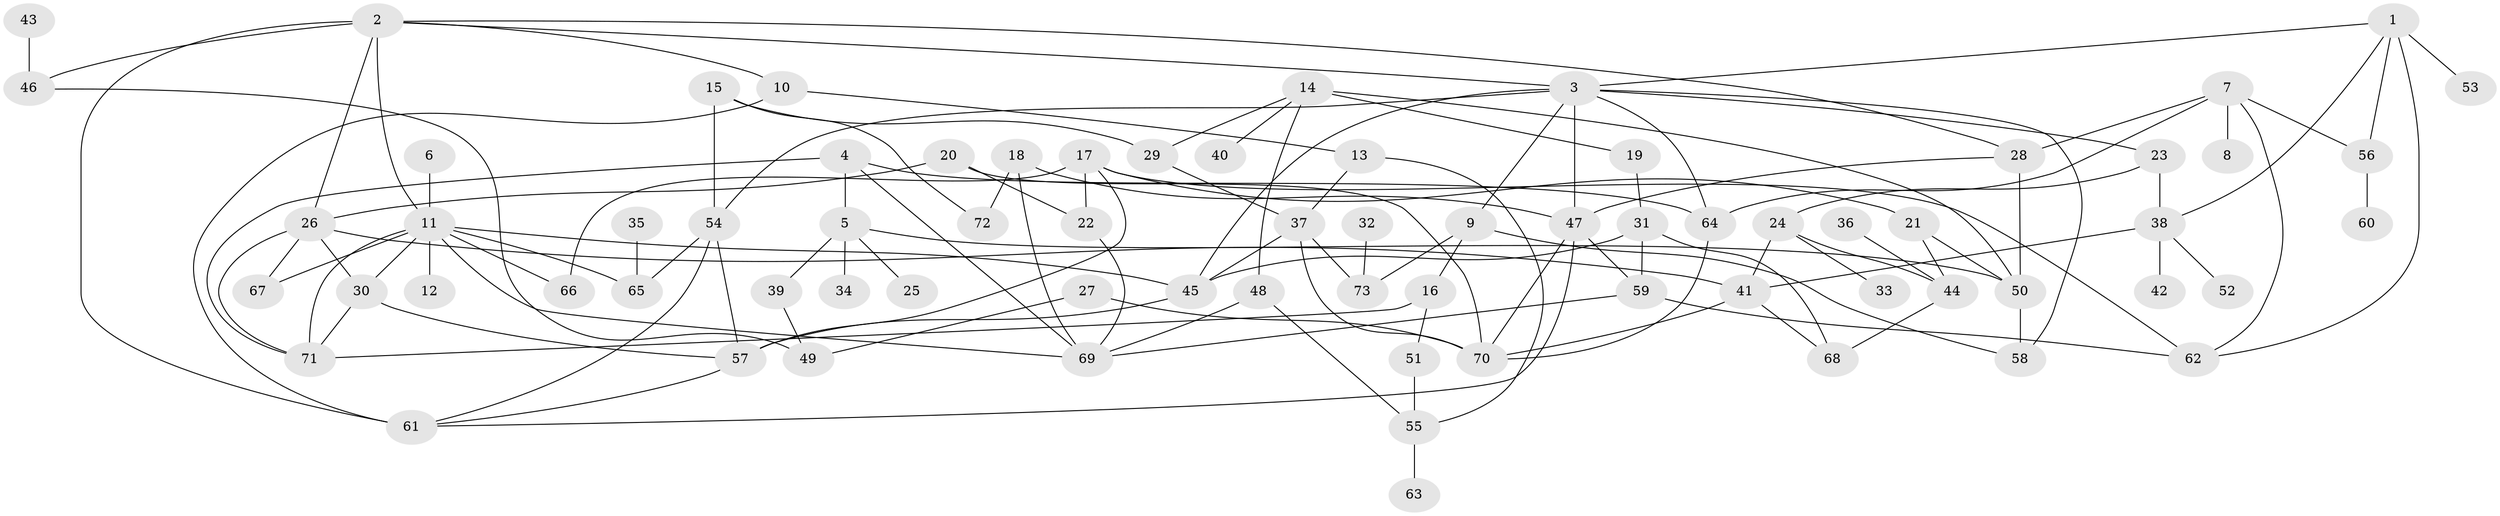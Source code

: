 // original degree distribution, {7: 0.025, 6: 0.041666666666666664, 5: 0.125, 4: 0.09166666666666666, 2: 0.23333333333333334, 9: 0.008333333333333333, 1: 0.25, 3: 0.225}
// Generated by graph-tools (version 1.1) at 2025/36/03/04/25 23:36:10]
// undirected, 73 vertices, 124 edges
graph export_dot {
  node [color=gray90,style=filled];
  1;
  2;
  3;
  4;
  5;
  6;
  7;
  8;
  9;
  10;
  11;
  12;
  13;
  14;
  15;
  16;
  17;
  18;
  19;
  20;
  21;
  22;
  23;
  24;
  25;
  26;
  27;
  28;
  29;
  30;
  31;
  32;
  33;
  34;
  35;
  36;
  37;
  38;
  39;
  40;
  41;
  42;
  43;
  44;
  45;
  46;
  47;
  48;
  49;
  50;
  51;
  52;
  53;
  54;
  55;
  56;
  57;
  58;
  59;
  60;
  61;
  62;
  63;
  64;
  65;
  66;
  67;
  68;
  69;
  70;
  71;
  72;
  73;
  1 -- 3 [weight=1.0];
  1 -- 38 [weight=1.0];
  1 -- 53 [weight=2.0];
  1 -- 56 [weight=1.0];
  1 -- 62 [weight=1.0];
  2 -- 3 [weight=1.0];
  2 -- 10 [weight=1.0];
  2 -- 11 [weight=1.0];
  2 -- 26 [weight=1.0];
  2 -- 28 [weight=1.0];
  2 -- 46 [weight=1.0];
  2 -- 61 [weight=1.0];
  3 -- 9 [weight=1.0];
  3 -- 23 [weight=1.0];
  3 -- 45 [weight=1.0];
  3 -- 47 [weight=1.0];
  3 -- 54 [weight=1.0];
  3 -- 58 [weight=1.0];
  3 -- 64 [weight=1.0];
  4 -- 5 [weight=1.0];
  4 -- 64 [weight=1.0];
  4 -- 69 [weight=1.0];
  4 -- 71 [weight=1.0];
  5 -- 25 [weight=1.0];
  5 -- 34 [weight=1.0];
  5 -- 39 [weight=1.0];
  5 -- 50 [weight=1.0];
  6 -- 11 [weight=1.0];
  7 -- 8 [weight=1.0];
  7 -- 28 [weight=1.0];
  7 -- 56 [weight=1.0];
  7 -- 62 [weight=1.0];
  7 -- 64 [weight=1.0];
  9 -- 16 [weight=1.0];
  9 -- 58 [weight=1.0];
  9 -- 73 [weight=1.0];
  10 -- 13 [weight=1.0];
  10 -- 61 [weight=2.0];
  11 -- 12 [weight=1.0];
  11 -- 30 [weight=1.0];
  11 -- 45 [weight=1.0];
  11 -- 65 [weight=1.0];
  11 -- 66 [weight=1.0];
  11 -- 67 [weight=1.0];
  11 -- 69 [weight=1.0];
  11 -- 71 [weight=1.0];
  13 -- 37 [weight=1.0];
  13 -- 55 [weight=1.0];
  14 -- 19 [weight=1.0];
  14 -- 29 [weight=1.0];
  14 -- 40 [weight=1.0];
  14 -- 48 [weight=1.0];
  14 -- 50 [weight=1.0];
  15 -- 29 [weight=1.0];
  15 -- 54 [weight=1.0];
  15 -- 72 [weight=1.0];
  16 -- 51 [weight=1.0];
  16 -- 71 [weight=1.0];
  17 -- 21 [weight=1.0];
  17 -- 22 [weight=1.0];
  17 -- 57 [weight=1.0];
  17 -- 62 [weight=1.0];
  17 -- 66 [weight=1.0];
  18 -- 47 [weight=1.0];
  18 -- 69 [weight=1.0];
  18 -- 72 [weight=1.0];
  19 -- 31 [weight=1.0];
  20 -- 22 [weight=1.0];
  20 -- 26 [weight=1.0];
  20 -- 70 [weight=1.0];
  21 -- 44 [weight=1.0];
  21 -- 50 [weight=1.0];
  22 -- 69 [weight=1.0];
  23 -- 24 [weight=1.0];
  23 -- 38 [weight=1.0];
  24 -- 33 [weight=1.0];
  24 -- 41 [weight=1.0];
  24 -- 44 [weight=1.0];
  26 -- 30 [weight=1.0];
  26 -- 41 [weight=1.0];
  26 -- 67 [weight=1.0];
  26 -- 71 [weight=1.0];
  27 -- 49 [weight=1.0];
  27 -- 70 [weight=1.0];
  28 -- 47 [weight=1.0];
  28 -- 50 [weight=1.0];
  29 -- 37 [weight=1.0];
  30 -- 57 [weight=1.0];
  30 -- 71 [weight=1.0];
  31 -- 45 [weight=1.0];
  31 -- 59 [weight=1.0];
  31 -- 68 [weight=1.0];
  32 -- 73 [weight=1.0];
  35 -- 65 [weight=1.0];
  36 -- 44 [weight=1.0];
  37 -- 45 [weight=1.0];
  37 -- 70 [weight=1.0];
  37 -- 73 [weight=1.0];
  38 -- 41 [weight=1.0];
  38 -- 42 [weight=1.0];
  38 -- 52 [weight=1.0];
  39 -- 49 [weight=1.0];
  41 -- 68 [weight=1.0];
  41 -- 70 [weight=1.0];
  43 -- 46 [weight=1.0];
  44 -- 68 [weight=1.0];
  45 -- 57 [weight=1.0];
  46 -- 49 [weight=1.0];
  47 -- 59 [weight=1.0];
  47 -- 61 [weight=1.0];
  47 -- 70 [weight=1.0];
  48 -- 55 [weight=1.0];
  48 -- 69 [weight=1.0];
  50 -- 58 [weight=1.0];
  51 -- 55 [weight=1.0];
  54 -- 57 [weight=1.0];
  54 -- 61 [weight=1.0];
  54 -- 65 [weight=1.0];
  55 -- 63 [weight=1.0];
  56 -- 60 [weight=1.0];
  57 -- 61 [weight=1.0];
  59 -- 62 [weight=1.0];
  59 -- 69 [weight=1.0];
  64 -- 70 [weight=1.0];
}
